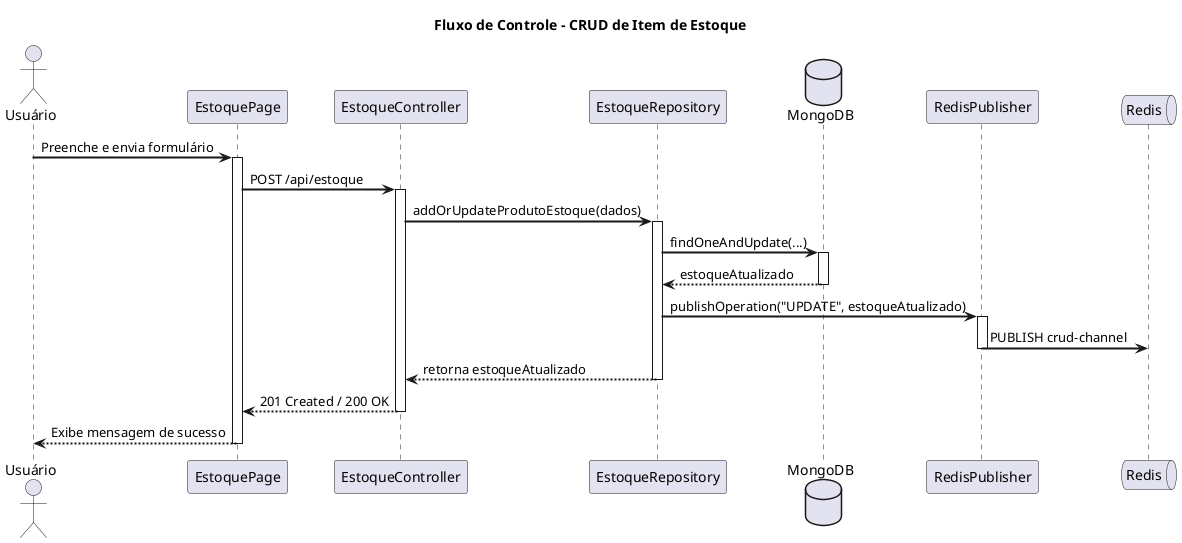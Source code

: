 @startuml Fluxo de Cadastro de Item de Estoque

title "Fluxo de Controle - CRUD de Item de Estoque"

actor "Usuário" as usr
participant "EstoquePage" as page
participant "EstoqueController" as controller
participant "EstoqueRepository" as repository
database "MongoDB" as db
participant "RedisPublisher" as publisher
queue "Redis" as redis

skinparam sequenceArrowThickness 2
skinparam roundcorner 10

usr -> page: Preenche e envia formulário
activate page

page -> controller: POST /api/estoque
activate controller

controller -> repository: addOrUpdateProdutoEstoque(dados)
activate repository

repository -> db: findOneAndUpdate(...)
activate db
db --> repository: estoqueAtualizado
deactivate db

repository -> publisher: publishOperation("UPDATE", estoqueAtualizado)
activate publisher
publisher -> redis: PUBLISH crud-channel
deactivate publisher

repository --> controller: retorna estoqueAtualizado
deactivate repository

controller --> page: 201 Created / 200 OK
deactivate controller

page --> usr: Exibe mensagem de sucesso
deactivate page

@enduml
